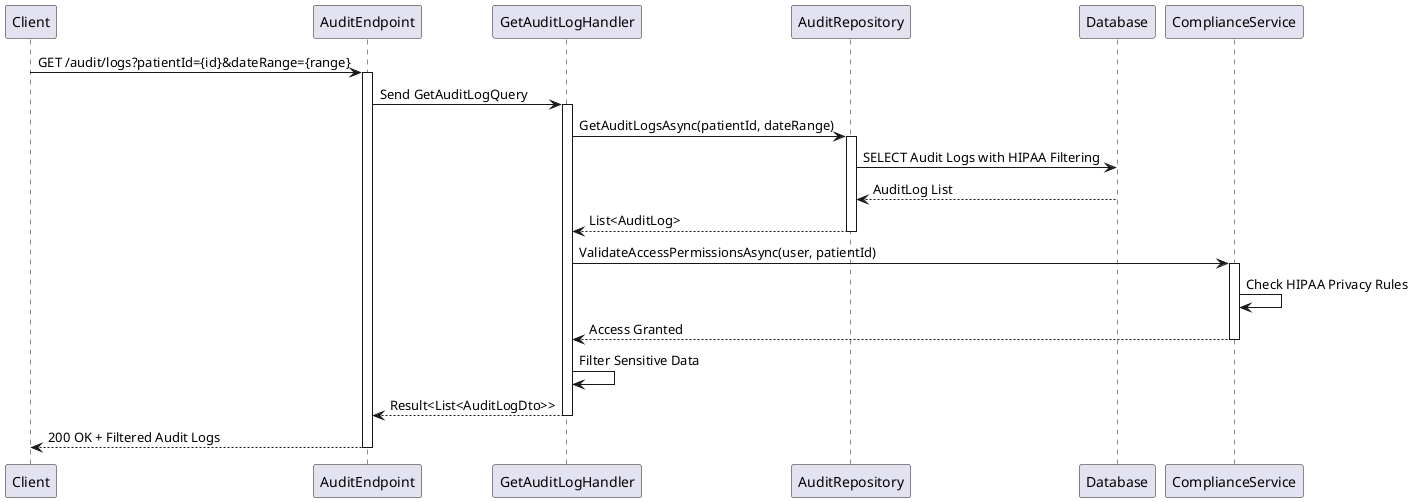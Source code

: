 @startuml AuditComplianceSequence
participant "Client" as C
participant "AuditEndpoint" as E
participant "GetAuditLogHandler" as H
participant "AuditRepository" as R
participant "Database" as DB
participant "ComplianceService" as CS

C -> E: GET /audit/logs?patientId={id}&dateRange={range}
activate E
E -> H: Send GetAuditLogQuery
activate H
H -> R: GetAuditLogsAsync(patientId, dateRange)
activate R
R -> DB: SELECT Audit Logs with HIPAA Filtering
DB --> R: AuditLog List
R --> H: List<AuditLog>
deactivate R
H -> CS: ValidateAccessPermissionsAsync(user, patientId)
activate CS
CS -> CS: Check HIPAA Privacy Rules
CS --> H: Access Granted
deactivate CS
H -> H: Filter Sensitive Data
H --> E: Result<List<AuditLogDto>>
deactivate H
E --> C: 200 OK + Filtered Audit Logs
deactivate E
@enduml
